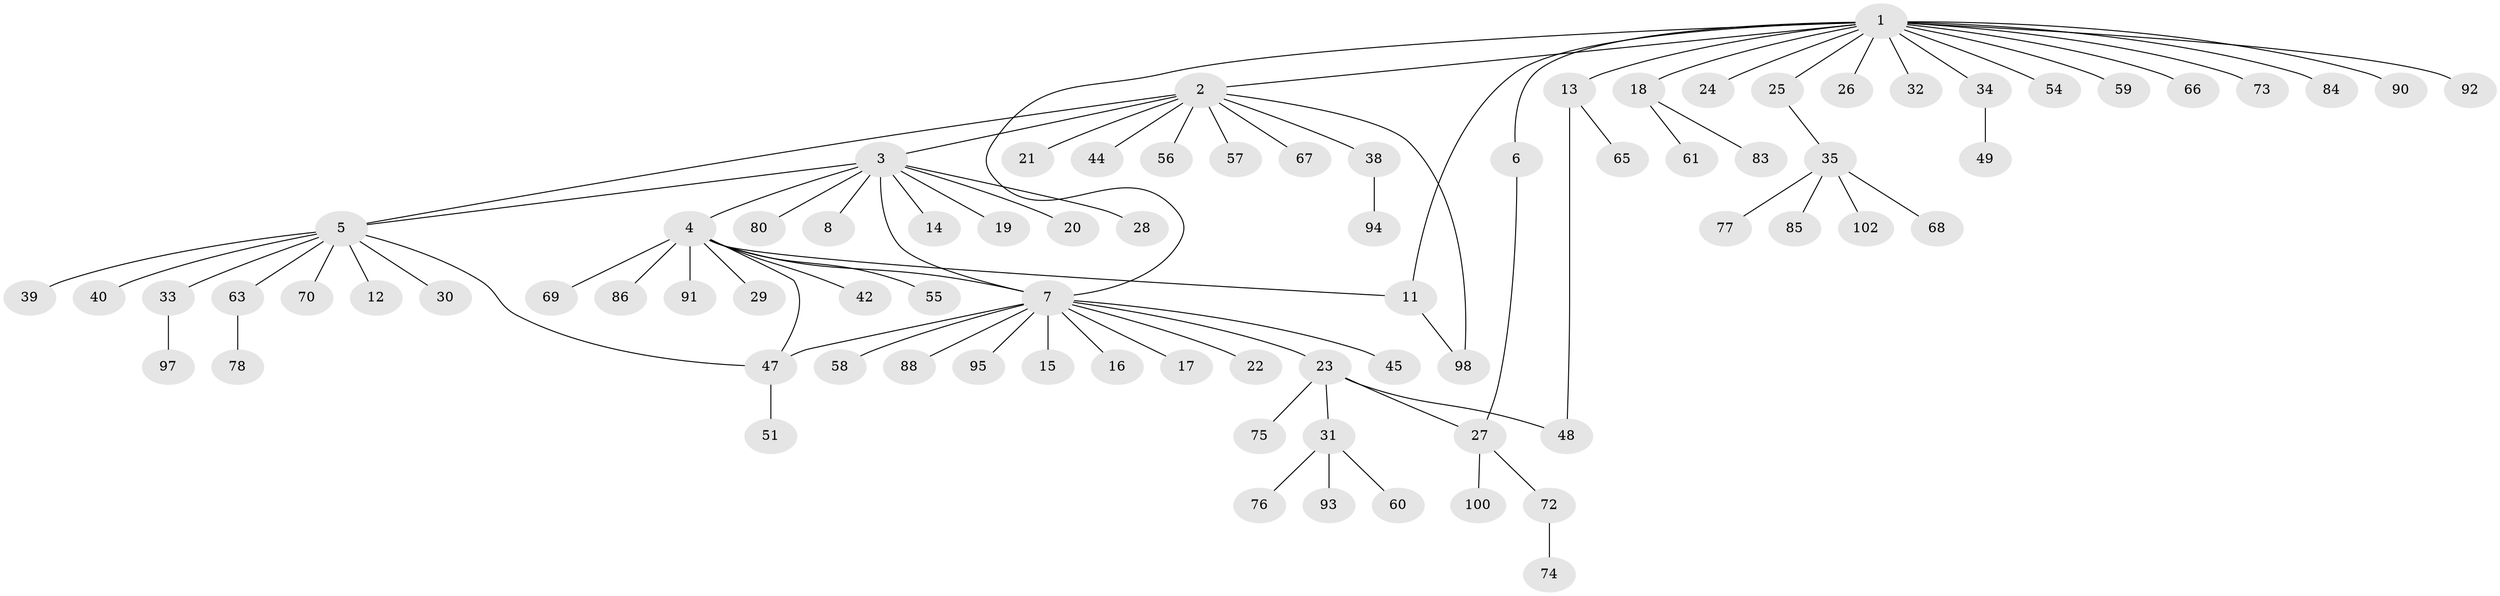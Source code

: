 // original degree distribution, {16: 0.00980392156862745, 7: 0.00980392156862745, 12: 0.0196078431372549, 8: 0.00980392156862745, 11: 0.00980392156862745, 2: 0.08823529411764706, 3: 0.09803921568627451, 5: 0.0196078431372549, 4: 0.058823529411764705, 1: 0.6666666666666666, 6: 0.00980392156862745}
// Generated by graph-tools (version 1.1) at 2025/41/03/06/25 10:41:52]
// undirected, 81 vertices, 89 edges
graph export_dot {
graph [start="1"]
  node [color=gray90,style=filled];
  1 [super="+36"];
  2 [super="+10"];
  3 [super="+52"];
  4 [super="+37"];
  5 [super="+82"];
  6;
  7 [super="+9"];
  8 [super="+53"];
  11 [super="+71"];
  12;
  13 [super="+87"];
  14;
  15;
  16;
  17;
  18;
  19 [super="+41"];
  20;
  21;
  22;
  23 [super="+46"];
  24;
  25 [super="+81"];
  26;
  27 [super="+43"];
  28;
  29;
  30;
  31 [super="+62"];
  32;
  33 [super="+99"];
  34;
  35 [super="+64"];
  38;
  39;
  40;
  42;
  44;
  45;
  47 [super="+50"];
  48 [super="+89"];
  49;
  51;
  54;
  55;
  56;
  57;
  58;
  59;
  60;
  61;
  63 [super="+79"];
  65;
  66;
  67;
  68;
  69;
  70;
  72 [super="+96"];
  73;
  74;
  75;
  76;
  77;
  78;
  80;
  83;
  84;
  85;
  86;
  88;
  90;
  91;
  92;
  93;
  94;
  95;
  97;
  98 [super="+101"];
  100;
  102;
  1 -- 2;
  1 -- 6;
  1 -- 11;
  1 -- 13;
  1 -- 18;
  1 -- 24;
  1 -- 25;
  1 -- 26;
  1 -- 32;
  1 -- 34;
  1 -- 54;
  1 -- 59;
  1 -- 66;
  1 -- 73;
  1 -- 84;
  1 -- 90;
  1 -- 92;
  1 -- 7;
  2 -- 3;
  2 -- 5;
  2 -- 56;
  2 -- 57;
  2 -- 67;
  2 -- 21;
  2 -- 38;
  2 -- 44;
  2 -- 98;
  3 -- 4;
  3 -- 5;
  3 -- 7;
  3 -- 8 [weight=2];
  3 -- 14;
  3 -- 19;
  3 -- 20;
  3 -- 28;
  3 -- 80;
  4 -- 7;
  4 -- 11;
  4 -- 29;
  4 -- 55;
  4 -- 69;
  4 -- 42;
  4 -- 91;
  4 -- 86;
  4 -- 47;
  5 -- 12;
  5 -- 30;
  5 -- 33;
  5 -- 39;
  5 -- 40;
  5 -- 63;
  5 -- 70;
  5 -- 47;
  6 -- 27;
  7 -- 15;
  7 -- 16;
  7 -- 17;
  7 -- 22;
  7 -- 23;
  7 -- 45;
  7 -- 47;
  7 -- 58;
  7 -- 88;
  7 -- 95;
  11 -- 98;
  13 -- 48;
  13 -- 65;
  18 -- 61;
  18 -- 83;
  23 -- 27;
  23 -- 31;
  23 -- 48;
  23 -- 75;
  25 -- 35;
  27 -- 72;
  27 -- 100;
  31 -- 60;
  31 -- 76;
  31 -- 93;
  33 -- 97;
  34 -- 49;
  35 -- 102;
  35 -- 77;
  35 -- 68;
  35 -- 85;
  38 -- 94;
  47 -- 51;
  63 -- 78;
  72 -- 74;
}
